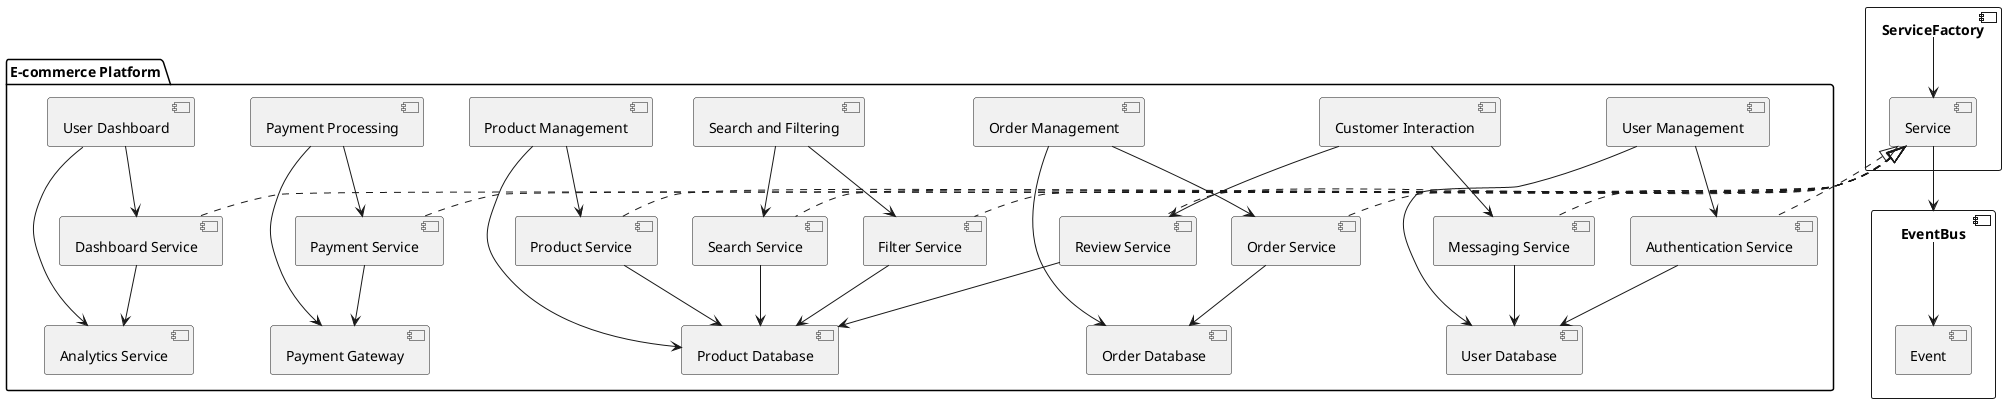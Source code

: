 @startuml componentdiagram

package "E-commerce Platform" {
    [User Management] --> [Authentication Service]
    [User Management] --> [User Database]

    [Product Management] --> [Product Service]
    [Product Management] --> [Product Database]

    [Order Management] --> [Order Service]
    [Order Management] --> [Order Database]

    [Payment Processing] --> [Payment Gateway]
    [Payment Processing] --> [Payment Service]

    [Customer Interaction] --> [Messaging Service]
    [Customer Interaction] --> [Review Service]

    [Search and Filtering] --> [Search Service]
    [Search and Filtering] --> [Filter Service]

    [User Dashboard] --> [Dashboard Service]
    [User Dashboard] --> [Analytics Service]
}

[Authentication Service] --> [User Database]
[Product Service] --> [Product Database]
[Order Service] --> [Order Database]
[Payment Service] --> [Payment Gateway]
[Messaging Service] --> [User Database]
[Review Service] --> [Product Database]
[Search Service] --> [Product Database]
[Filter Service] --> [Product Database]
[Dashboard Service] --> [Analytics Service]

component ServiceFactory {
    [ServiceFactory] --> [Service]
}

[Service] <|.. [Authentication Service]
[Service] <|.. [Product Service]
[Service] <|.. [Order Service]
[Service] <|.. [Payment Service]
[Service] <|.. [Messaging Service]
[Service] <|.. [Review Service]
[Service] <|.. [Search Service]
[Service] <|.. [Filter Service]
[Service] <|.. [Dashboard Service]

component EventBus {
    [EventBus] --> [Event]
}

[Service] --> [EventBus]

@enduml